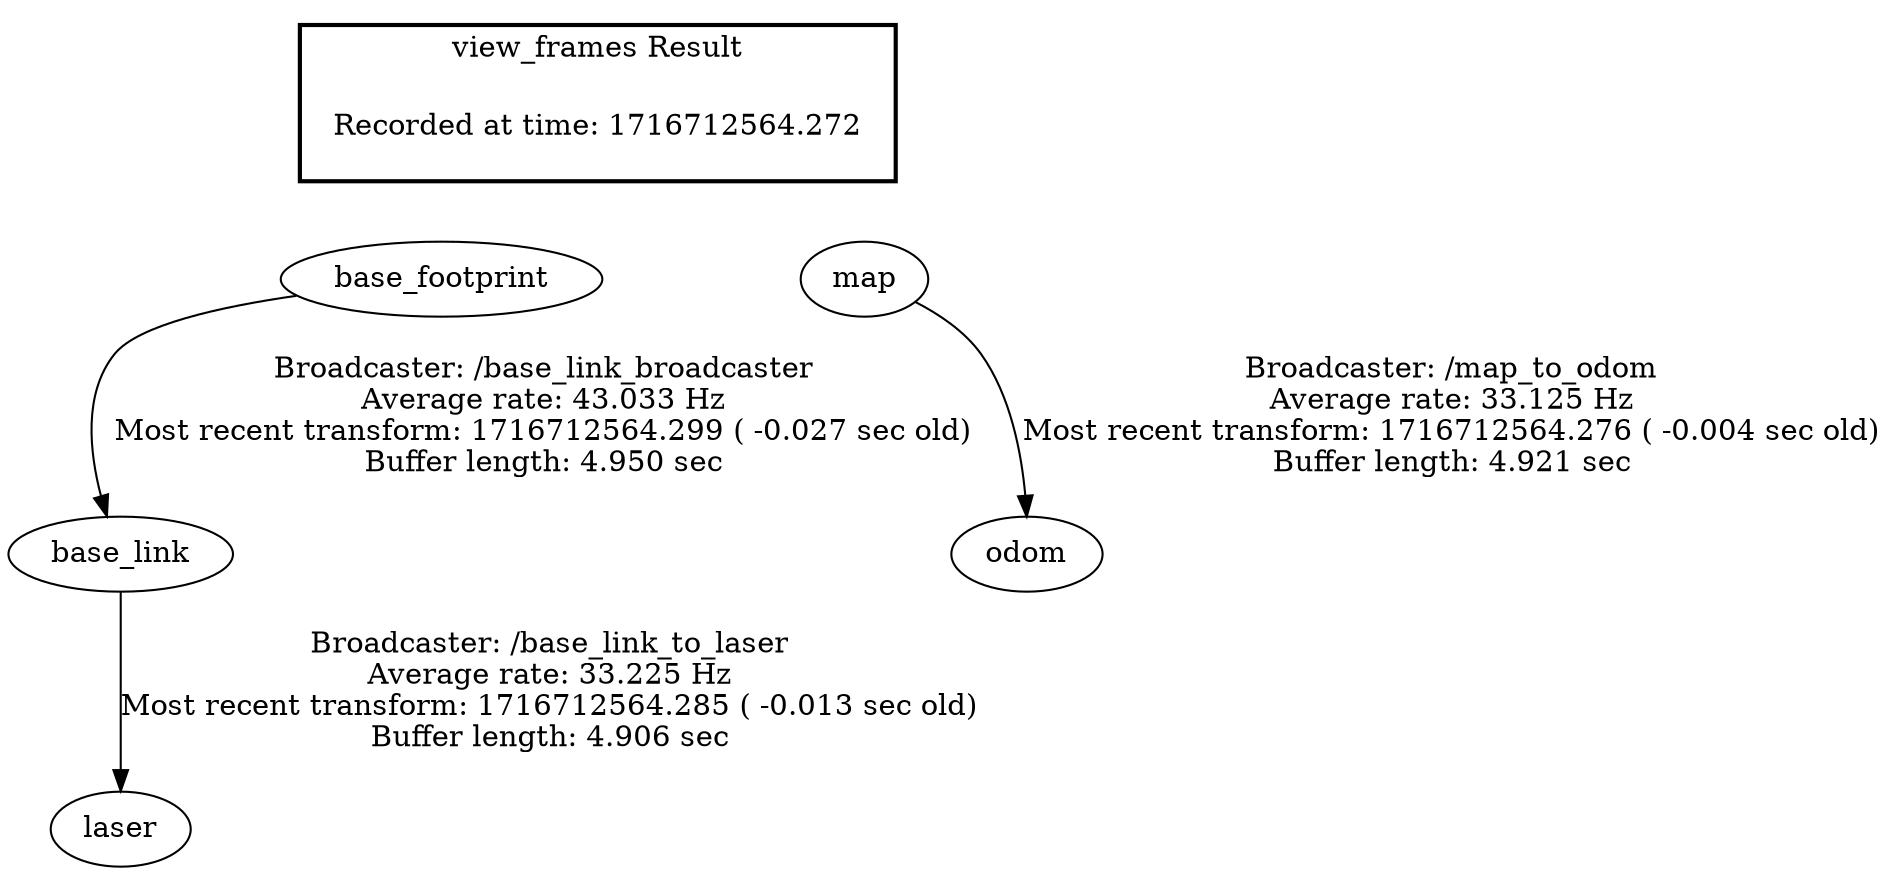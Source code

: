 digraph G {
"base_footprint" -> "base_link"[label="Broadcaster: /base_link_broadcaster\nAverage rate: 43.033 Hz\nMost recent transform: 1716712564.299 ( -0.027 sec old)\nBuffer length: 4.950 sec\n"];
"map" -> "odom"[label="Broadcaster: /map_to_odom\nAverage rate: 33.125 Hz\nMost recent transform: 1716712564.276 ( -0.004 sec old)\nBuffer length: 4.921 sec\n"];
"base_link" -> "laser"[label="Broadcaster: /base_link_to_laser\nAverage rate: 33.225 Hz\nMost recent transform: 1716712564.285 ( -0.013 sec old)\nBuffer length: 4.906 sec\n"];
edge [style=invis];
 subgraph cluster_legend { style=bold; color=black; label ="view_frames Result";
"Recorded at time: 1716712564.272"[ shape=plaintext ] ;
 }->"base_footprint";
edge [style=invis];
 subgraph cluster_legend { style=bold; color=black; label ="view_frames Result";
"Recorded at time: 1716712564.272"[ shape=plaintext ] ;
 }->"map";
}
